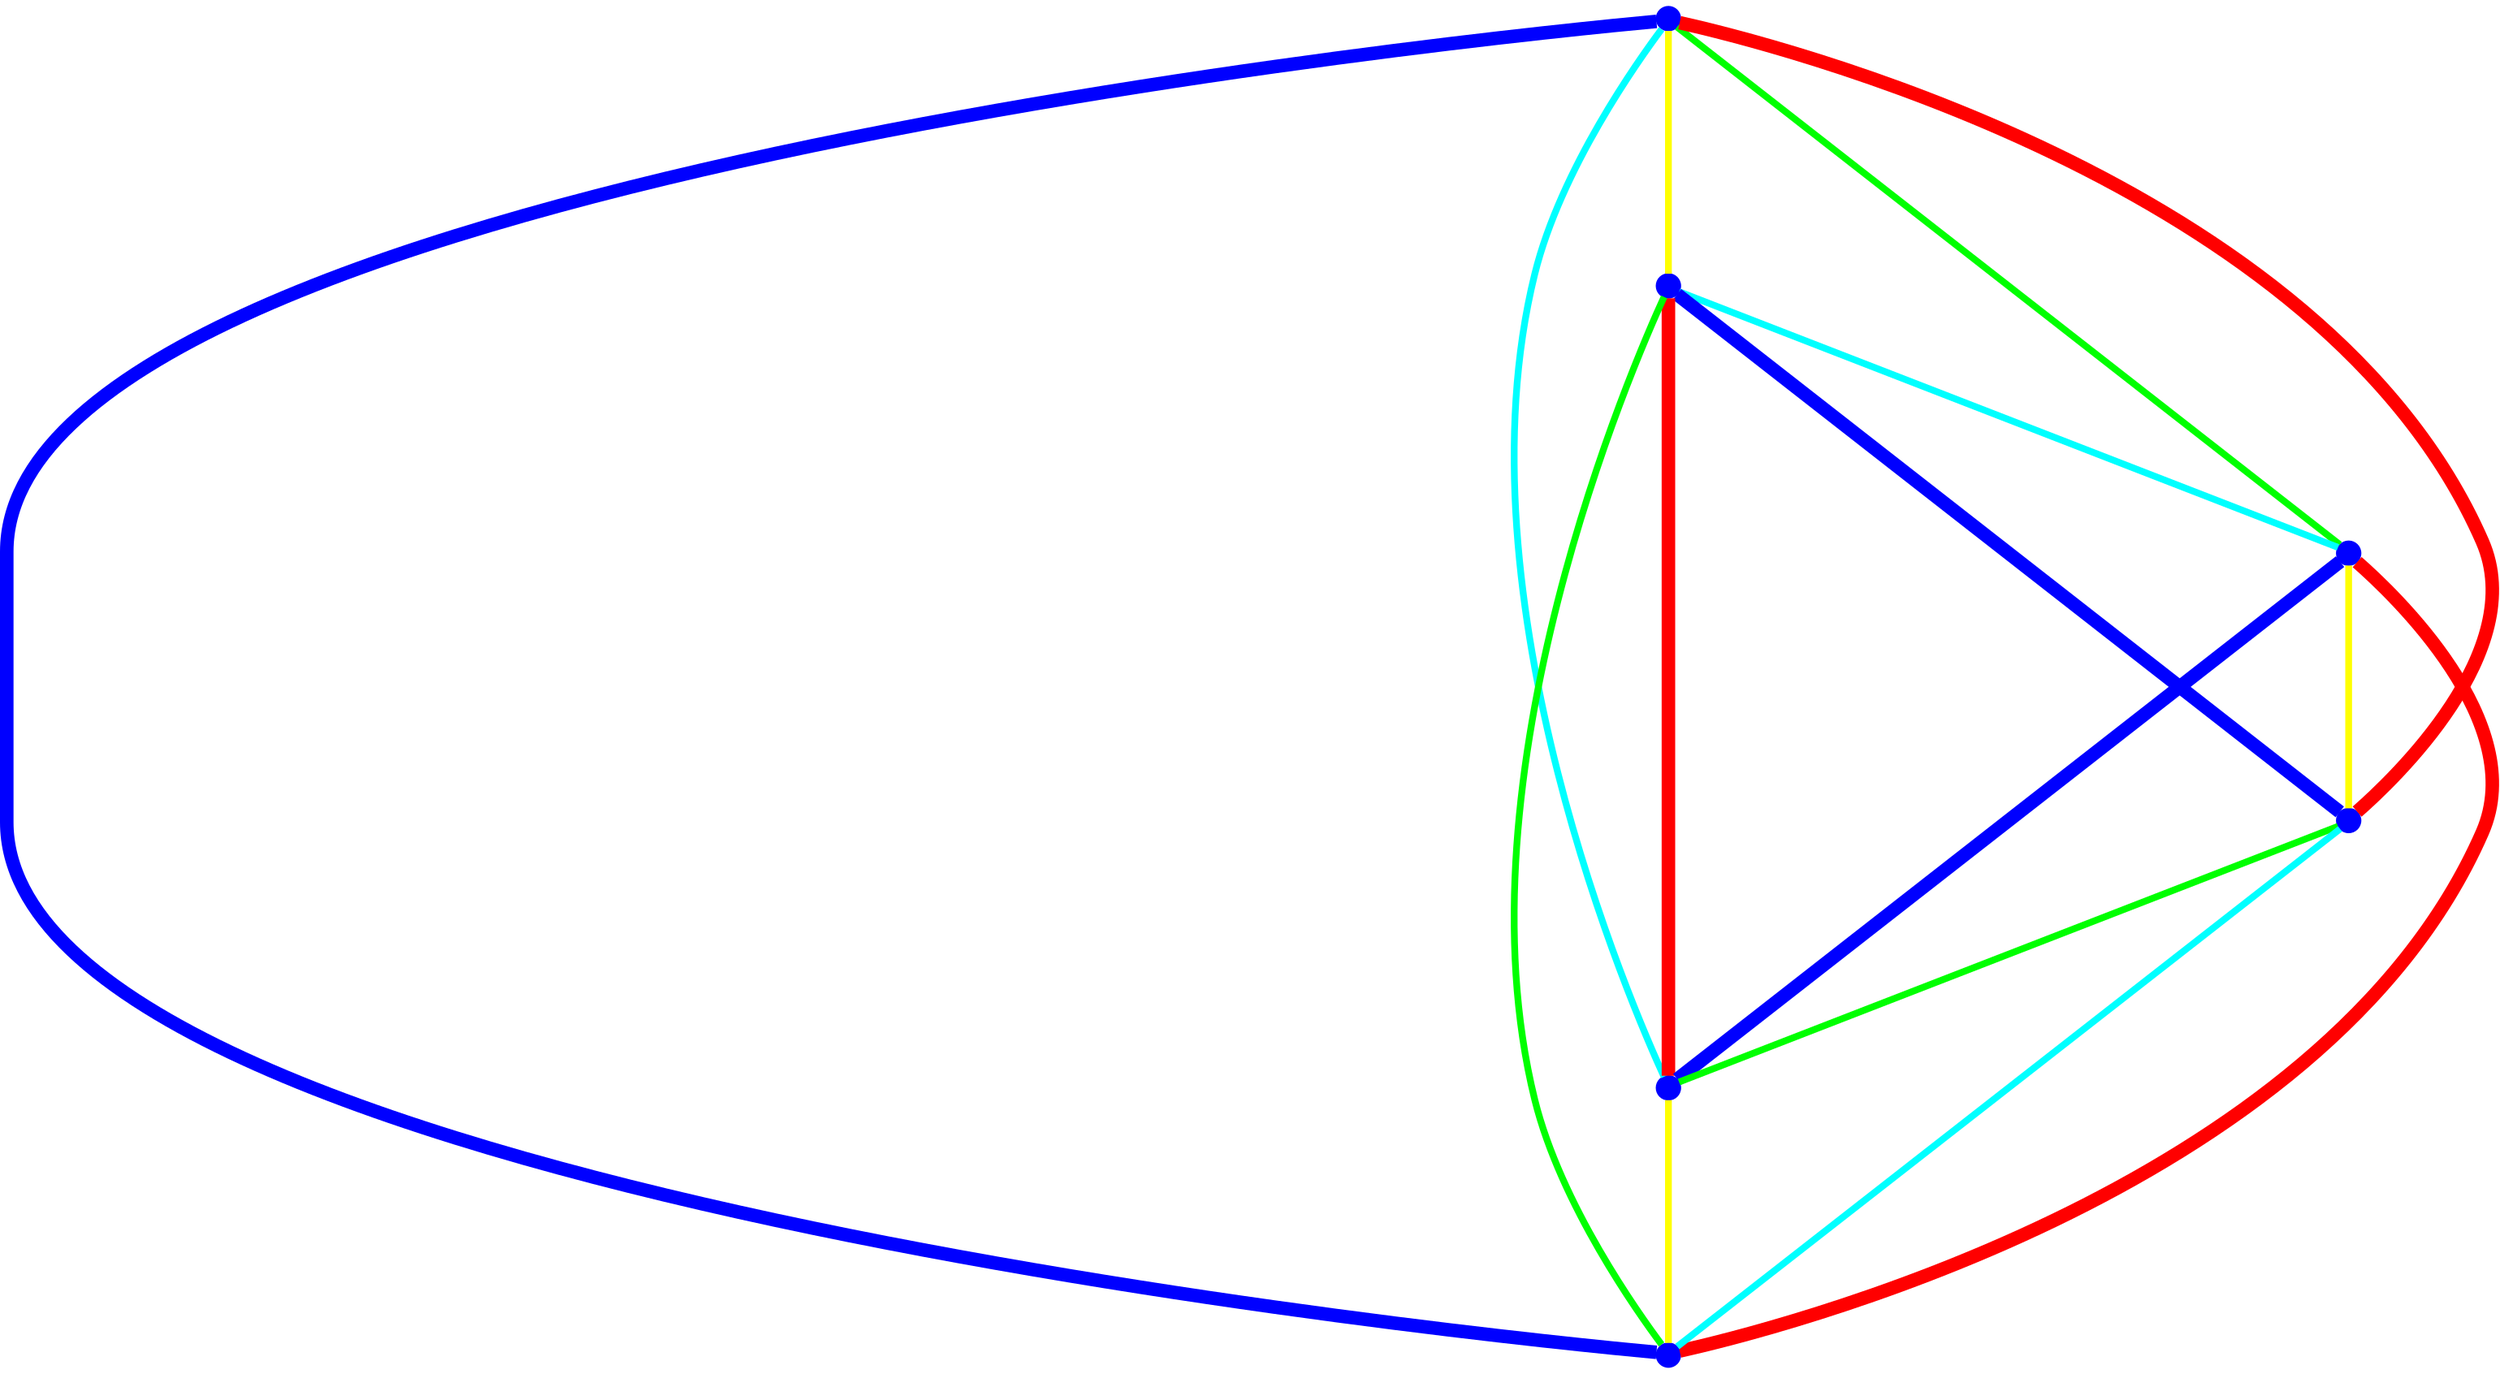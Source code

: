 graph {
ranksep=2
nodesep=2
node [label="" shape=circle style=filled fixedsize=true color=blue fillcolor=blue width=0.2];
"1" -- "2" [style="solid",penwidth="4",color="yellow"];
"1" -- "3" [style="solid",penwidth="4",color="green"];
"1" -- "4" [style="solid",penwidth="8",color="red"];
"1" -- "5" [style="solid",penwidth="4",color="cyan"];
"1" -- "6" [style="solid",penwidth="8",color="blue"];
"2" -- "3" [style="solid",penwidth="4",color="cyan"];
"2" -- "4" [style="solid",penwidth="8",color="blue"];
"2" -- "5" [style="solid",penwidth="8",color="red"];
"2" -- "6" [style="solid",penwidth="4",color="green"];
"3" -- "4" [style="solid",penwidth="4",color="yellow"];
"3" -- "5" [style="solid",penwidth="8",color="blue"];
"3" -- "6" [style="solid",penwidth="8",color="red"];
"4" -- "5" [style="solid",penwidth="4",color="green"];
"4" -- "6" [style="solid",penwidth="4",color="cyan"];
"5" -- "6" [style="solid",penwidth="4",color="yellow"];
}

